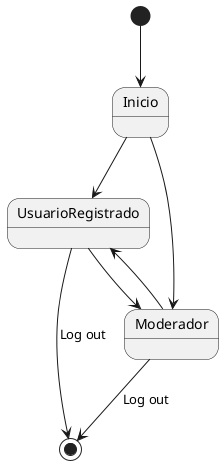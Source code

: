 @startuml
[*] --> Inicio
Inicio --> UsuarioRegistrado
Inicio --> Moderador

UsuarioRegistrado --> Moderador
Moderador --> UsuarioRegistrado

UsuarioRegistrado --> [*] : Log out
Moderador --> [*] : Log out
@enduml
